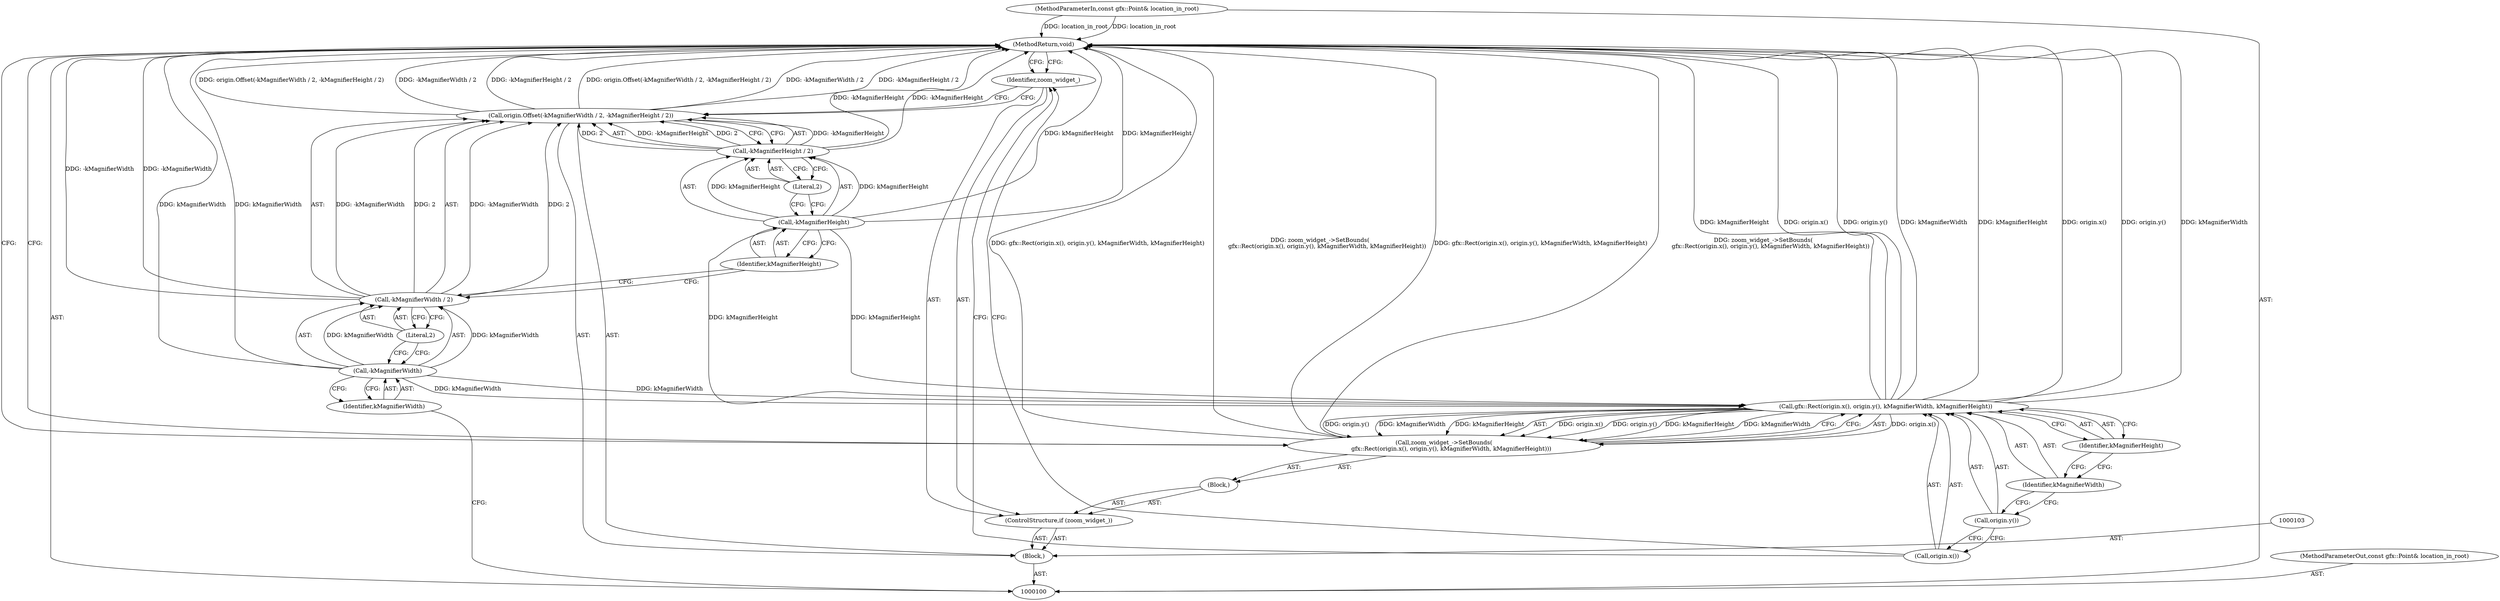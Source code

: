 digraph "1_Chrome_62b8b6e168a12263aab6b88dbef0b900cc37309f_9" {
"1000122" [label="(MethodReturn,void)"];
"1000101" [label="(MethodParameterIn,const gfx::Point& location_in_root)"];
"1000160" [label="(MethodParameterOut,const gfx::Point& location_in_root)"];
"1000102" [label="(Block,)"];
"1000105" [label="(Call,-kMagnifierWidth / 2)"];
"1000106" [label="(Call,-kMagnifierWidth)"];
"1000107" [label="(Identifier,kMagnifierWidth)"];
"1000104" [label="(Call,origin.Offset(-kMagnifierWidth / 2, -kMagnifierHeight / 2))"];
"1000108" [label="(Literal,2)"];
"1000109" [label="(Call,-kMagnifierHeight / 2)"];
"1000110" [label="(Call,-kMagnifierHeight)"];
"1000111" [label="(Identifier,kMagnifierHeight)"];
"1000112" [label="(Literal,2)"];
"1000113" [label="(ControlStructure,if (zoom_widget_))"];
"1000115" [label="(Block,)"];
"1000114" [label="(Identifier,zoom_widget_)"];
"1000116" [label="(Call,zoom_widget_->SetBounds(\n        gfx::Rect(origin.x(), origin.y(), kMagnifierWidth, kMagnifierHeight)))"];
"1000118" [label="(Call,origin.x())"];
"1000119" [label="(Call,origin.y())"];
"1000120" [label="(Identifier,kMagnifierWidth)"];
"1000121" [label="(Identifier,kMagnifierHeight)"];
"1000117" [label="(Call,gfx::Rect(origin.x(), origin.y(), kMagnifierWidth, kMagnifierHeight))"];
"1000122" -> "1000100"  [label="AST: "];
"1000122" -> "1000116"  [label="CFG: "];
"1000122" -> "1000114"  [label="CFG: "];
"1000116" -> "1000122"  [label="DDG: gfx::Rect(origin.x(), origin.y(), kMagnifierWidth, kMagnifierHeight)"];
"1000116" -> "1000122"  [label="DDG: zoom_widget_->SetBounds(\n        gfx::Rect(origin.x(), origin.y(), kMagnifierWidth, kMagnifierHeight))"];
"1000106" -> "1000122"  [label="DDG: kMagnifierWidth"];
"1000104" -> "1000122"  [label="DDG: origin.Offset(-kMagnifierWidth / 2, -kMagnifierHeight / 2)"];
"1000104" -> "1000122"  [label="DDG: -kMagnifierWidth / 2"];
"1000104" -> "1000122"  [label="DDG: -kMagnifierHeight / 2"];
"1000117" -> "1000122"  [label="DDG: kMagnifierHeight"];
"1000117" -> "1000122"  [label="DDG: origin.x()"];
"1000117" -> "1000122"  [label="DDG: origin.y()"];
"1000117" -> "1000122"  [label="DDG: kMagnifierWidth"];
"1000101" -> "1000122"  [label="DDG: location_in_root"];
"1000109" -> "1000122"  [label="DDG: -kMagnifierHeight"];
"1000110" -> "1000122"  [label="DDG: kMagnifierHeight"];
"1000105" -> "1000122"  [label="DDG: -kMagnifierWidth"];
"1000101" -> "1000100"  [label="AST: "];
"1000101" -> "1000122"  [label="DDG: location_in_root"];
"1000160" -> "1000100"  [label="AST: "];
"1000102" -> "1000100"  [label="AST: "];
"1000103" -> "1000102"  [label="AST: "];
"1000104" -> "1000102"  [label="AST: "];
"1000113" -> "1000102"  [label="AST: "];
"1000105" -> "1000104"  [label="AST: "];
"1000105" -> "1000108"  [label="CFG: "];
"1000106" -> "1000105"  [label="AST: "];
"1000108" -> "1000105"  [label="AST: "];
"1000111" -> "1000105"  [label="CFG: "];
"1000105" -> "1000122"  [label="DDG: -kMagnifierWidth"];
"1000105" -> "1000104"  [label="DDG: -kMagnifierWidth"];
"1000105" -> "1000104"  [label="DDG: 2"];
"1000106" -> "1000105"  [label="DDG: kMagnifierWidth"];
"1000106" -> "1000105"  [label="AST: "];
"1000106" -> "1000107"  [label="CFG: "];
"1000107" -> "1000106"  [label="AST: "];
"1000108" -> "1000106"  [label="CFG: "];
"1000106" -> "1000122"  [label="DDG: kMagnifierWidth"];
"1000106" -> "1000105"  [label="DDG: kMagnifierWidth"];
"1000106" -> "1000117"  [label="DDG: kMagnifierWidth"];
"1000107" -> "1000106"  [label="AST: "];
"1000107" -> "1000100"  [label="CFG: "];
"1000106" -> "1000107"  [label="CFG: "];
"1000104" -> "1000102"  [label="AST: "];
"1000104" -> "1000109"  [label="CFG: "];
"1000105" -> "1000104"  [label="AST: "];
"1000109" -> "1000104"  [label="AST: "];
"1000114" -> "1000104"  [label="CFG: "];
"1000104" -> "1000122"  [label="DDG: origin.Offset(-kMagnifierWidth / 2, -kMagnifierHeight / 2)"];
"1000104" -> "1000122"  [label="DDG: -kMagnifierWidth / 2"];
"1000104" -> "1000122"  [label="DDG: -kMagnifierHeight / 2"];
"1000105" -> "1000104"  [label="DDG: -kMagnifierWidth"];
"1000105" -> "1000104"  [label="DDG: 2"];
"1000109" -> "1000104"  [label="DDG: -kMagnifierHeight"];
"1000109" -> "1000104"  [label="DDG: 2"];
"1000108" -> "1000105"  [label="AST: "];
"1000108" -> "1000106"  [label="CFG: "];
"1000105" -> "1000108"  [label="CFG: "];
"1000109" -> "1000104"  [label="AST: "];
"1000109" -> "1000112"  [label="CFG: "];
"1000110" -> "1000109"  [label="AST: "];
"1000112" -> "1000109"  [label="AST: "];
"1000104" -> "1000109"  [label="CFG: "];
"1000109" -> "1000122"  [label="DDG: -kMagnifierHeight"];
"1000109" -> "1000104"  [label="DDG: -kMagnifierHeight"];
"1000109" -> "1000104"  [label="DDG: 2"];
"1000110" -> "1000109"  [label="DDG: kMagnifierHeight"];
"1000110" -> "1000109"  [label="AST: "];
"1000110" -> "1000111"  [label="CFG: "];
"1000111" -> "1000110"  [label="AST: "];
"1000112" -> "1000110"  [label="CFG: "];
"1000110" -> "1000122"  [label="DDG: kMagnifierHeight"];
"1000110" -> "1000109"  [label="DDG: kMagnifierHeight"];
"1000110" -> "1000117"  [label="DDG: kMagnifierHeight"];
"1000111" -> "1000110"  [label="AST: "];
"1000111" -> "1000105"  [label="CFG: "];
"1000110" -> "1000111"  [label="CFG: "];
"1000112" -> "1000109"  [label="AST: "];
"1000112" -> "1000110"  [label="CFG: "];
"1000109" -> "1000112"  [label="CFG: "];
"1000113" -> "1000102"  [label="AST: "];
"1000114" -> "1000113"  [label="AST: "];
"1000115" -> "1000113"  [label="AST: "];
"1000115" -> "1000113"  [label="AST: "];
"1000116" -> "1000115"  [label="AST: "];
"1000114" -> "1000113"  [label="AST: "];
"1000114" -> "1000104"  [label="CFG: "];
"1000118" -> "1000114"  [label="CFG: "];
"1000122" -> "1000114"  [label="CFG: "];
"1000116" -> "1000115"  [label="AST: "];
"1000116" -> "1000117"  [label="CFG: "];
"1000117" -> "1000116"  [label="AST: "];
"1000122" -> "1000116"  [label="CFG: "];
"1000116" -> "1000122"  [label="DDG: gfx::Rect(origin.x(), origin.y(), kMagnifierWidth, kMagnifierHeight)"];
"1000116" -> "1000122"  [label="DDG: zoom_widget_->SetBounds(\n        gfx::Rect(origin.x(), origin.y(), kMagnifierWidth, kMagnifierHeight))"];
"1000117" -> "1000116"  [label="DDG: origin.x()"];
"1000117" -> "1000116"  [label="DDG: origin.y()"];
"1000117" -> "1000116"  [label="DDG: kMagnifierWidth"];
"1000117" -> "1000116"  [label="DDG: kMagnifierHeight"];
"1000118" -> "1000117"  [label="AST: "];
"1000118" -> "1000114"  [label="CFG: "];
"1000119" -> "1000118"  [label="CFG: "];
"1000119" -> "1000117"  [label="AST: "];
"1000119" -> "1000118"  [label="CFG: "];
"1000120" -> "1000119"  [label="CFG: "];
"1000120" -> "1000117"  [label="AST: "];
"1000120" -> "1000119"  [label="CFG: "];
"1000121" -> "1000120"  [label="CFG: "];
"1000121" -> "1000117"  [label="AST: "];
"1000121" -> "1000120"  [label="CFG: "];
"1000117" -> "1000121"  [label="CFG: "];
"1000117" -> "1000116"  [label="AST: "];
"1000117" -> "1000121"  [label="CFG: "];
"1000118" -> "1000117"  [label="AST: "];
"1000119" -> "1000117"  [label="AST: "];
"1000120" -> "1000117"  [label="AST: "];
"1000121" -> "1000117"  [label="AST: "];
"1000116" -> "1000117"  [label="CFG: "];
"1000117" -> "1000122"  [label="DDG: kMagnifierHeight"];
"1000117" -> "1000122"  [label="DDG: origin.x()"];
"1000117" -> "1000122"  [label="DDG: origin.y()"];
"1000117" -> "1000122"  [label="DDG: kMagnifierWidth"];
"1000117" -> "1000116"  [label="DDG: origin.x()"];
"1000117" -> "1000116"  [label="DDG: origin.y()"];
"1000117" -> "1000116"  [label="DDG: kMagnifierWidth"];
"1000117" -> "1000116"  [label="DDG: kMagnifierHeight"];
"1000106" -> "1000117"  [label="DDG: kMagnifierWidth"];
"1000110" -> "1000117"  [label="DDG: kMagnifierHeight"];
}
